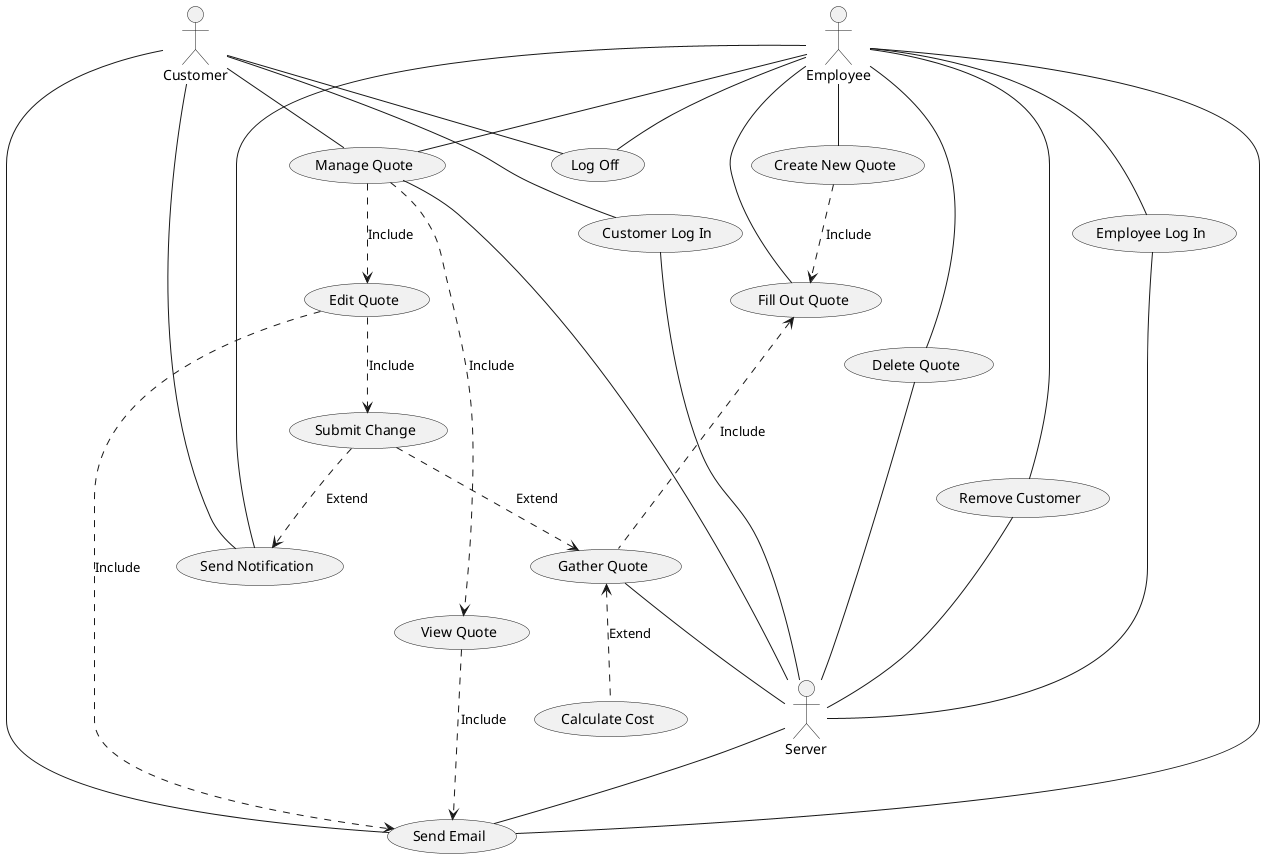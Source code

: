 @startuml
Actor Customer
Actor Server
Actor Employee

Employee -- (Delete Quote)
(Delete Quote) -- Server
Employee -- (Remove Customer)
(Remove Customer) -- Server
Employee -- (Create New Quote)
(Create New Quote) ..> (Fill Out Quote) : Include
Employee -- (Fill Out Quote)
(Fill Out Quote) <.. (Gather Quote) : Include
(Gather Quote) <.. (Calculate Cost) : Extend
(Gather Quote) -- Server
Employee -- (Employee Log In)
(Employee Log In) -- Server
Customer -- (Customer Log In)
(Customer Log In) -- Server
Employee -- (Manage Quote)
Customer -- (Manage Quote)
(Manage Quote) -- Server
(Manage Quote) ..> (Edit Quote) : Include
(Manage Quote) ..> (View Quote) : Include
Employee -- (Log Off)
Customer -- (Log Off)
(Edit Quote) ..> (Submit Change) : Include
(Submit Change) ..> (Send Notification) : Extend
Employee -- (Send Notification)
Customer -- (Send Notification)
(Submit Change) ..> (Gather Quote) : Extend
(View Quote) ..> (Send Email) : Include
(Edit Quote) ..> (Send Email) : Include
Customer -- (Send Email)
Employee -- (Send Email)
Server -- (Send Email)

@enduml